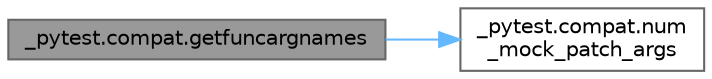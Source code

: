 digraph "_pytest.compat.getfuncargnames"
{
 // LATEX_PDF_SIZE
  bgcolor="transparent";
  edge [fontname=Helvetica,fontsize=10,labelfontname=Helvetica,labelfontsize=10];
  node [fontname=Helvetica,fontsize=10,shape=box,height=0.2,width=0.4];
  rankdir="LR";
  Node1 [id="Node000001",label="_pytest.compat.getfuncargnames",height=0.2,width=0.4,color="gray40", fillcolor="grey60", style="filled", fontcolor="black",tooltip=" "];
  Node1 -> Node2 [id="edge1_Node000001_Node000002",color="steelblue1",style="solid",tooltip=" "];
  Node2 [id="Node000002",label="_pytest.compat.num\l_mock_patch_args",height=0.2,width=0.4,color="grey40", fillcolor="white", style="filled",URL="$namespace__pytest_1_1compat.html#a5b1a612936dda01a1db052b22b49c2d8",tooltip=" "];
}
